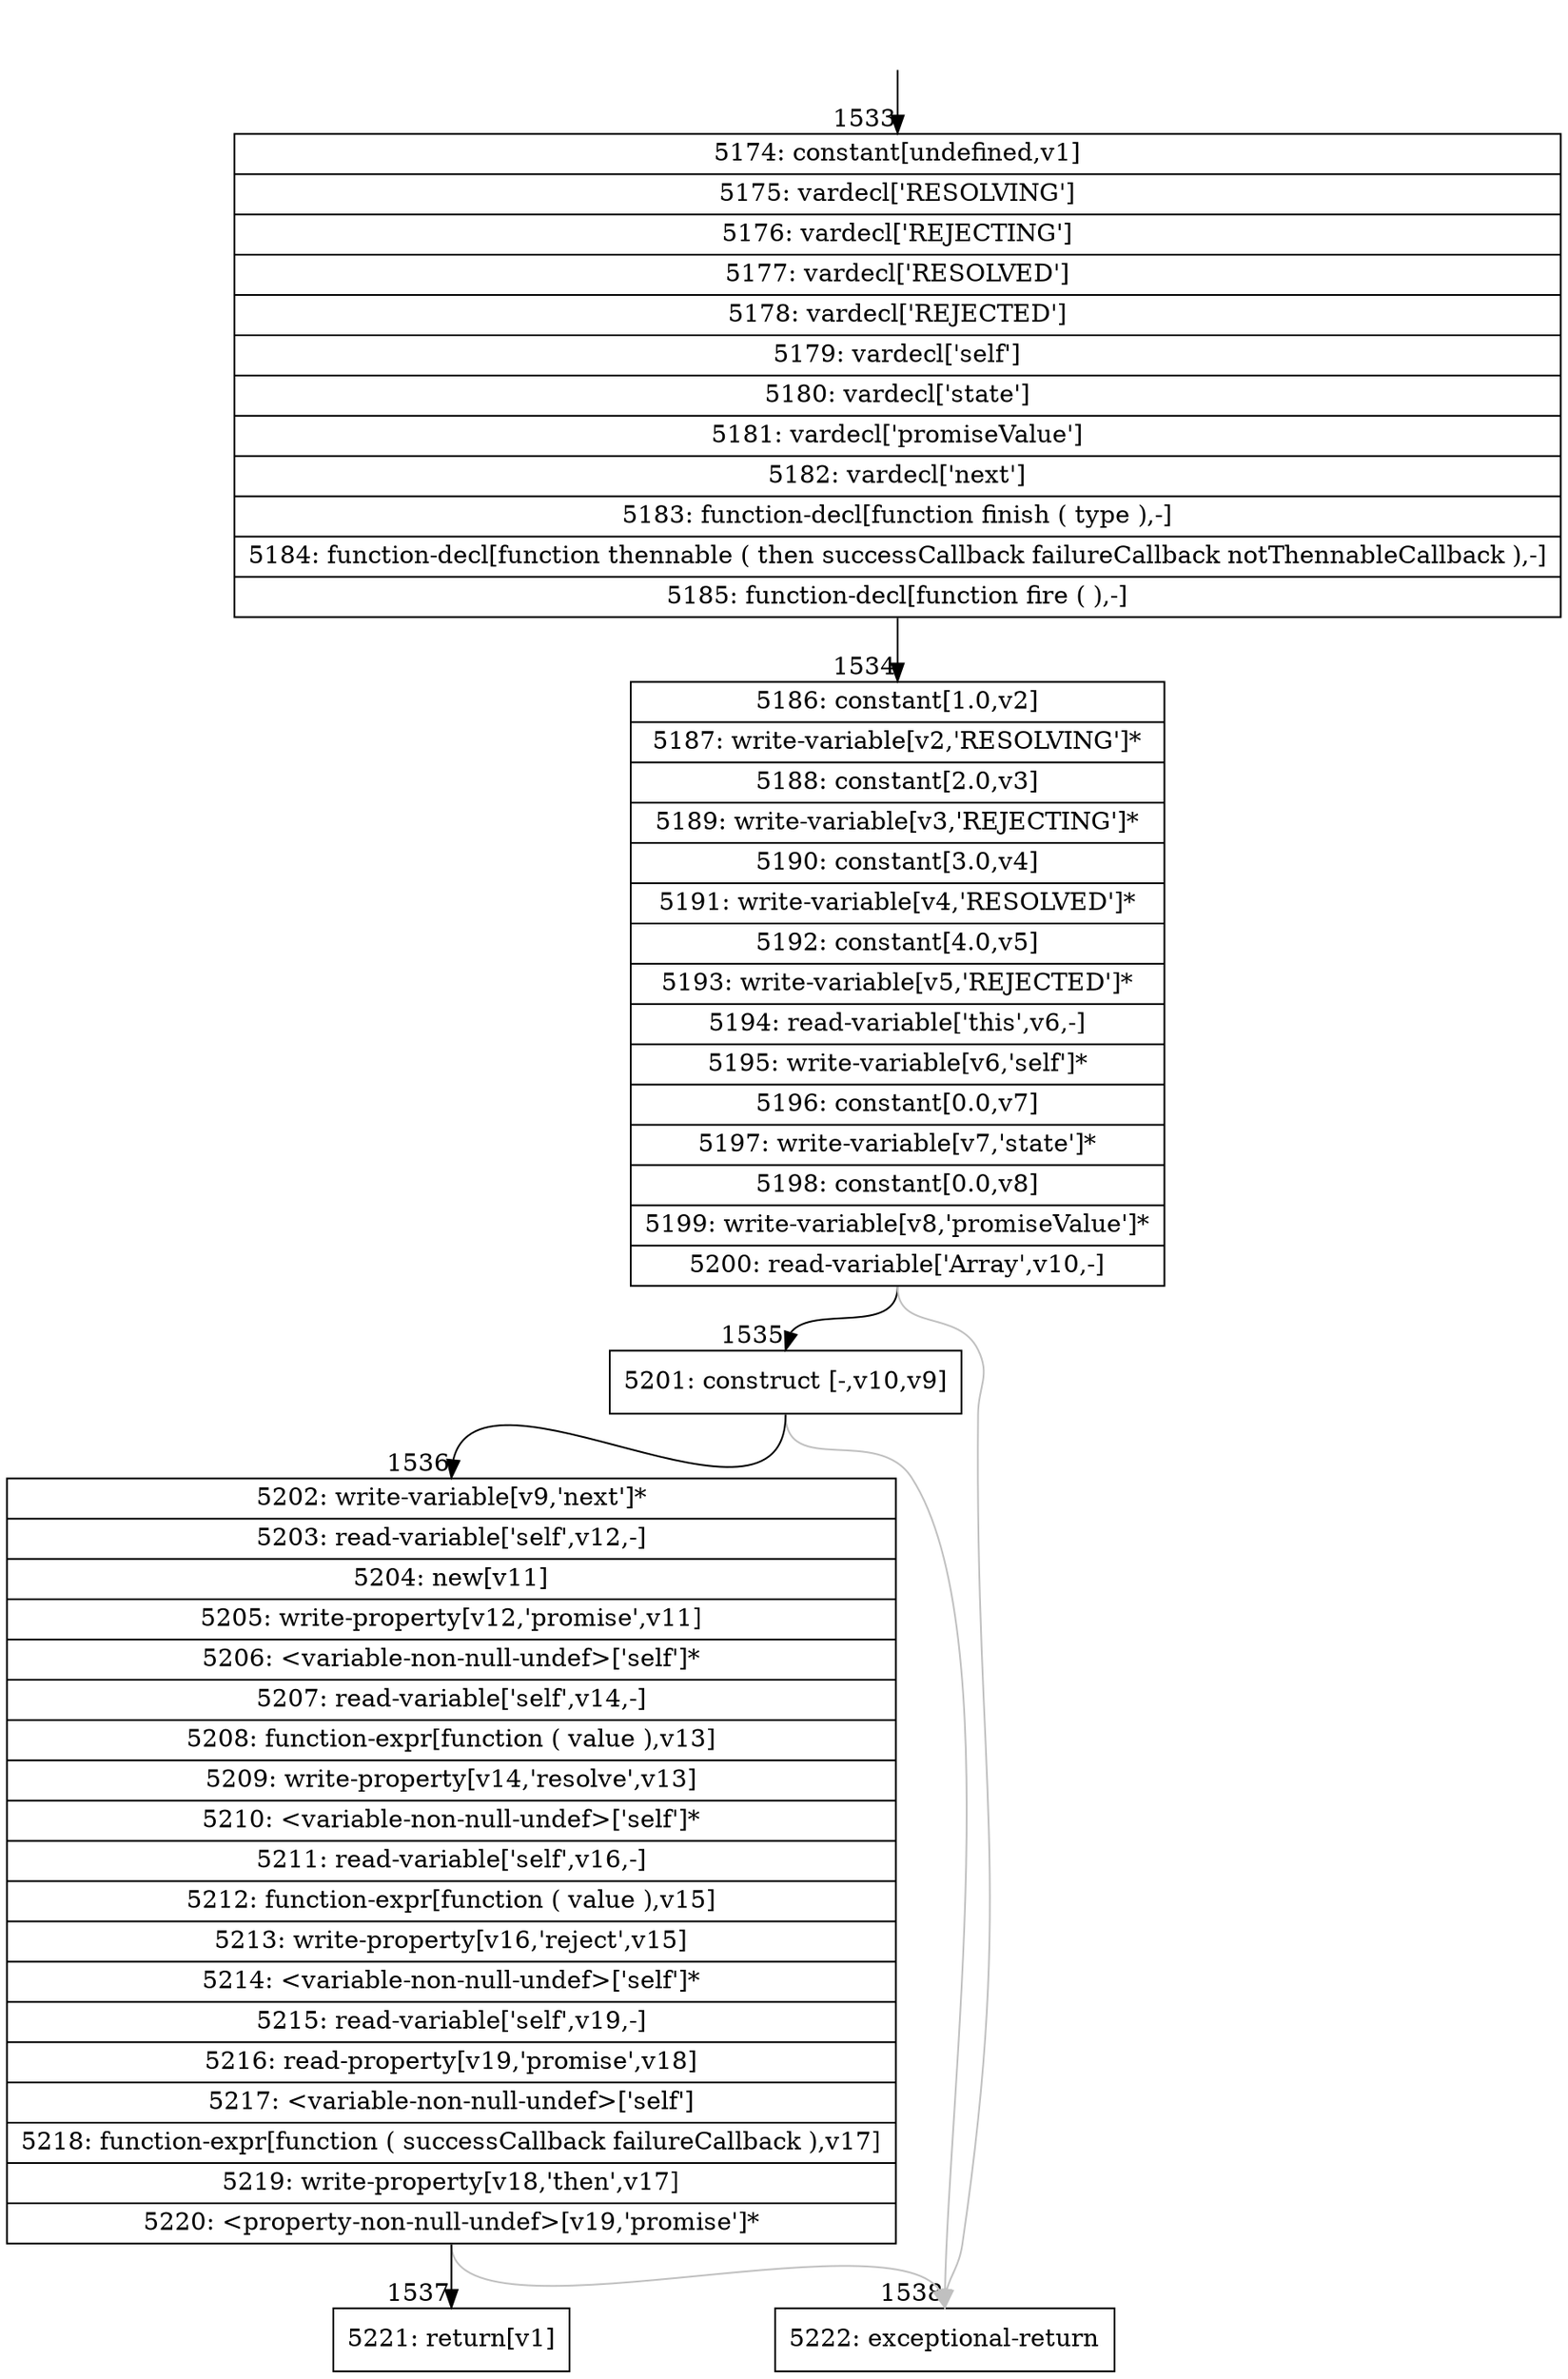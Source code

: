 digraph {
rankdir="TD"
BB_entry56[shape=none,label=""];
BB_entry56 -> BB1533 [tailport=s, headport=n, headlabel="    1533"]
BB1533 [shape=record label="{5174: constant[undefined,v1]|5175: vardecl['RESOLVING']|5176: vardecl['REJECTING']|5177: vardecl['RESOLVED']|5178: vardecl['REJECTED']|5179: vardecl['self']|5180: vardecl['state']|5181: vardecl['promiseValue']|5182: vardecl['next']|5183: function-decl[function finish ( type ),-]|5184: function-decl[function thennable ( then successCallback failureCallback notThennableCallback ),-]|5185: function-decl[function fire ( ),-]}" ] 
BB1533 -> BB1534 [tailport=s, headport=n, headlabel="      1534"]
BB1534 [shape=record label="{5186: constant[1.0,v2]|5187: write-variable[v2,'RESOLVING']*|5188: constant[2.0,v3]|5189: write-variable[v3,'REJECTING']*|5190: constant[3.0,v4]|5191: write-variable[v4,'RESOLVED']*|5192: constant[4.0,v5]|5193: write-variable[v5,'REJECTED']*|5194: read-variable['this',v6,-]|5195: write-variable[v6,'self']*|5196: constant[0.0,v7]|5197: write-variable[v7,'state']*|5198: constant[0.0,v8]|5199: write-variable[v8,'promiseValue']*|5200: read-variable['Array',v10,-]}" ] 
BB1534 -> BB1535 [tailport=s, headport=n, headlabel="      1535"]
BB1534 -> BB1538 [tailport=s, headport=n, color=gray, headlabel="      1538"]
BB1535 [shape=record label="{5201: construct [-,v10,v9]}" ] 
BB1535 -> BB1536 [tailport=s, headport=n, headlabel="      1536"]
BB1535 -> BB1538 [tailport=s, headport=n, color=gray]
BB1536 [shape=record label="{5202: write-variable[v9,'next']*|5203: read-variable['self',v12,-]|5204: new[v11]|5205: write-property[v12,'promise',v11]|5206: \<variable-non-null-undef\>['self']*|5207: read-variable['self',v14,-]|5208: function-expr[function ( value ),v13]|5209: write-property[v14,'resolve',v13]|5210: \<variable-non-null-undef\>['self']*|5211: read-variable['self',v16,-]|5212: function-expr[function ( value ),v15]|5213: write-property[v16,'reject',v15]|5214: \<variable-non-null-undef\>['self']*|5215: read-variable['self',v19,-]|5216: read-property[v19,'promise',v18]|5217: \<variable-non-null-undef\>['self']|5218: function-expr[function ( successCallback failureCallback ),v17]|5219: write-property[v18,'then',v17]|5220: \<property-non-null-undef\>[v19,'promise']*}" ] 
BB1536 -> BB1537 [tailport=s, headport=n, headlabel="      1537"]
BB1536 -> BB1538 [tailport=s, headport=n, color=gray]
BB1537 [shape=record label="{5221: return[v1]}" ] 
BB1538 [shape=record label="{5222: exceptional-return}" ] 
//#$~ 982
}
